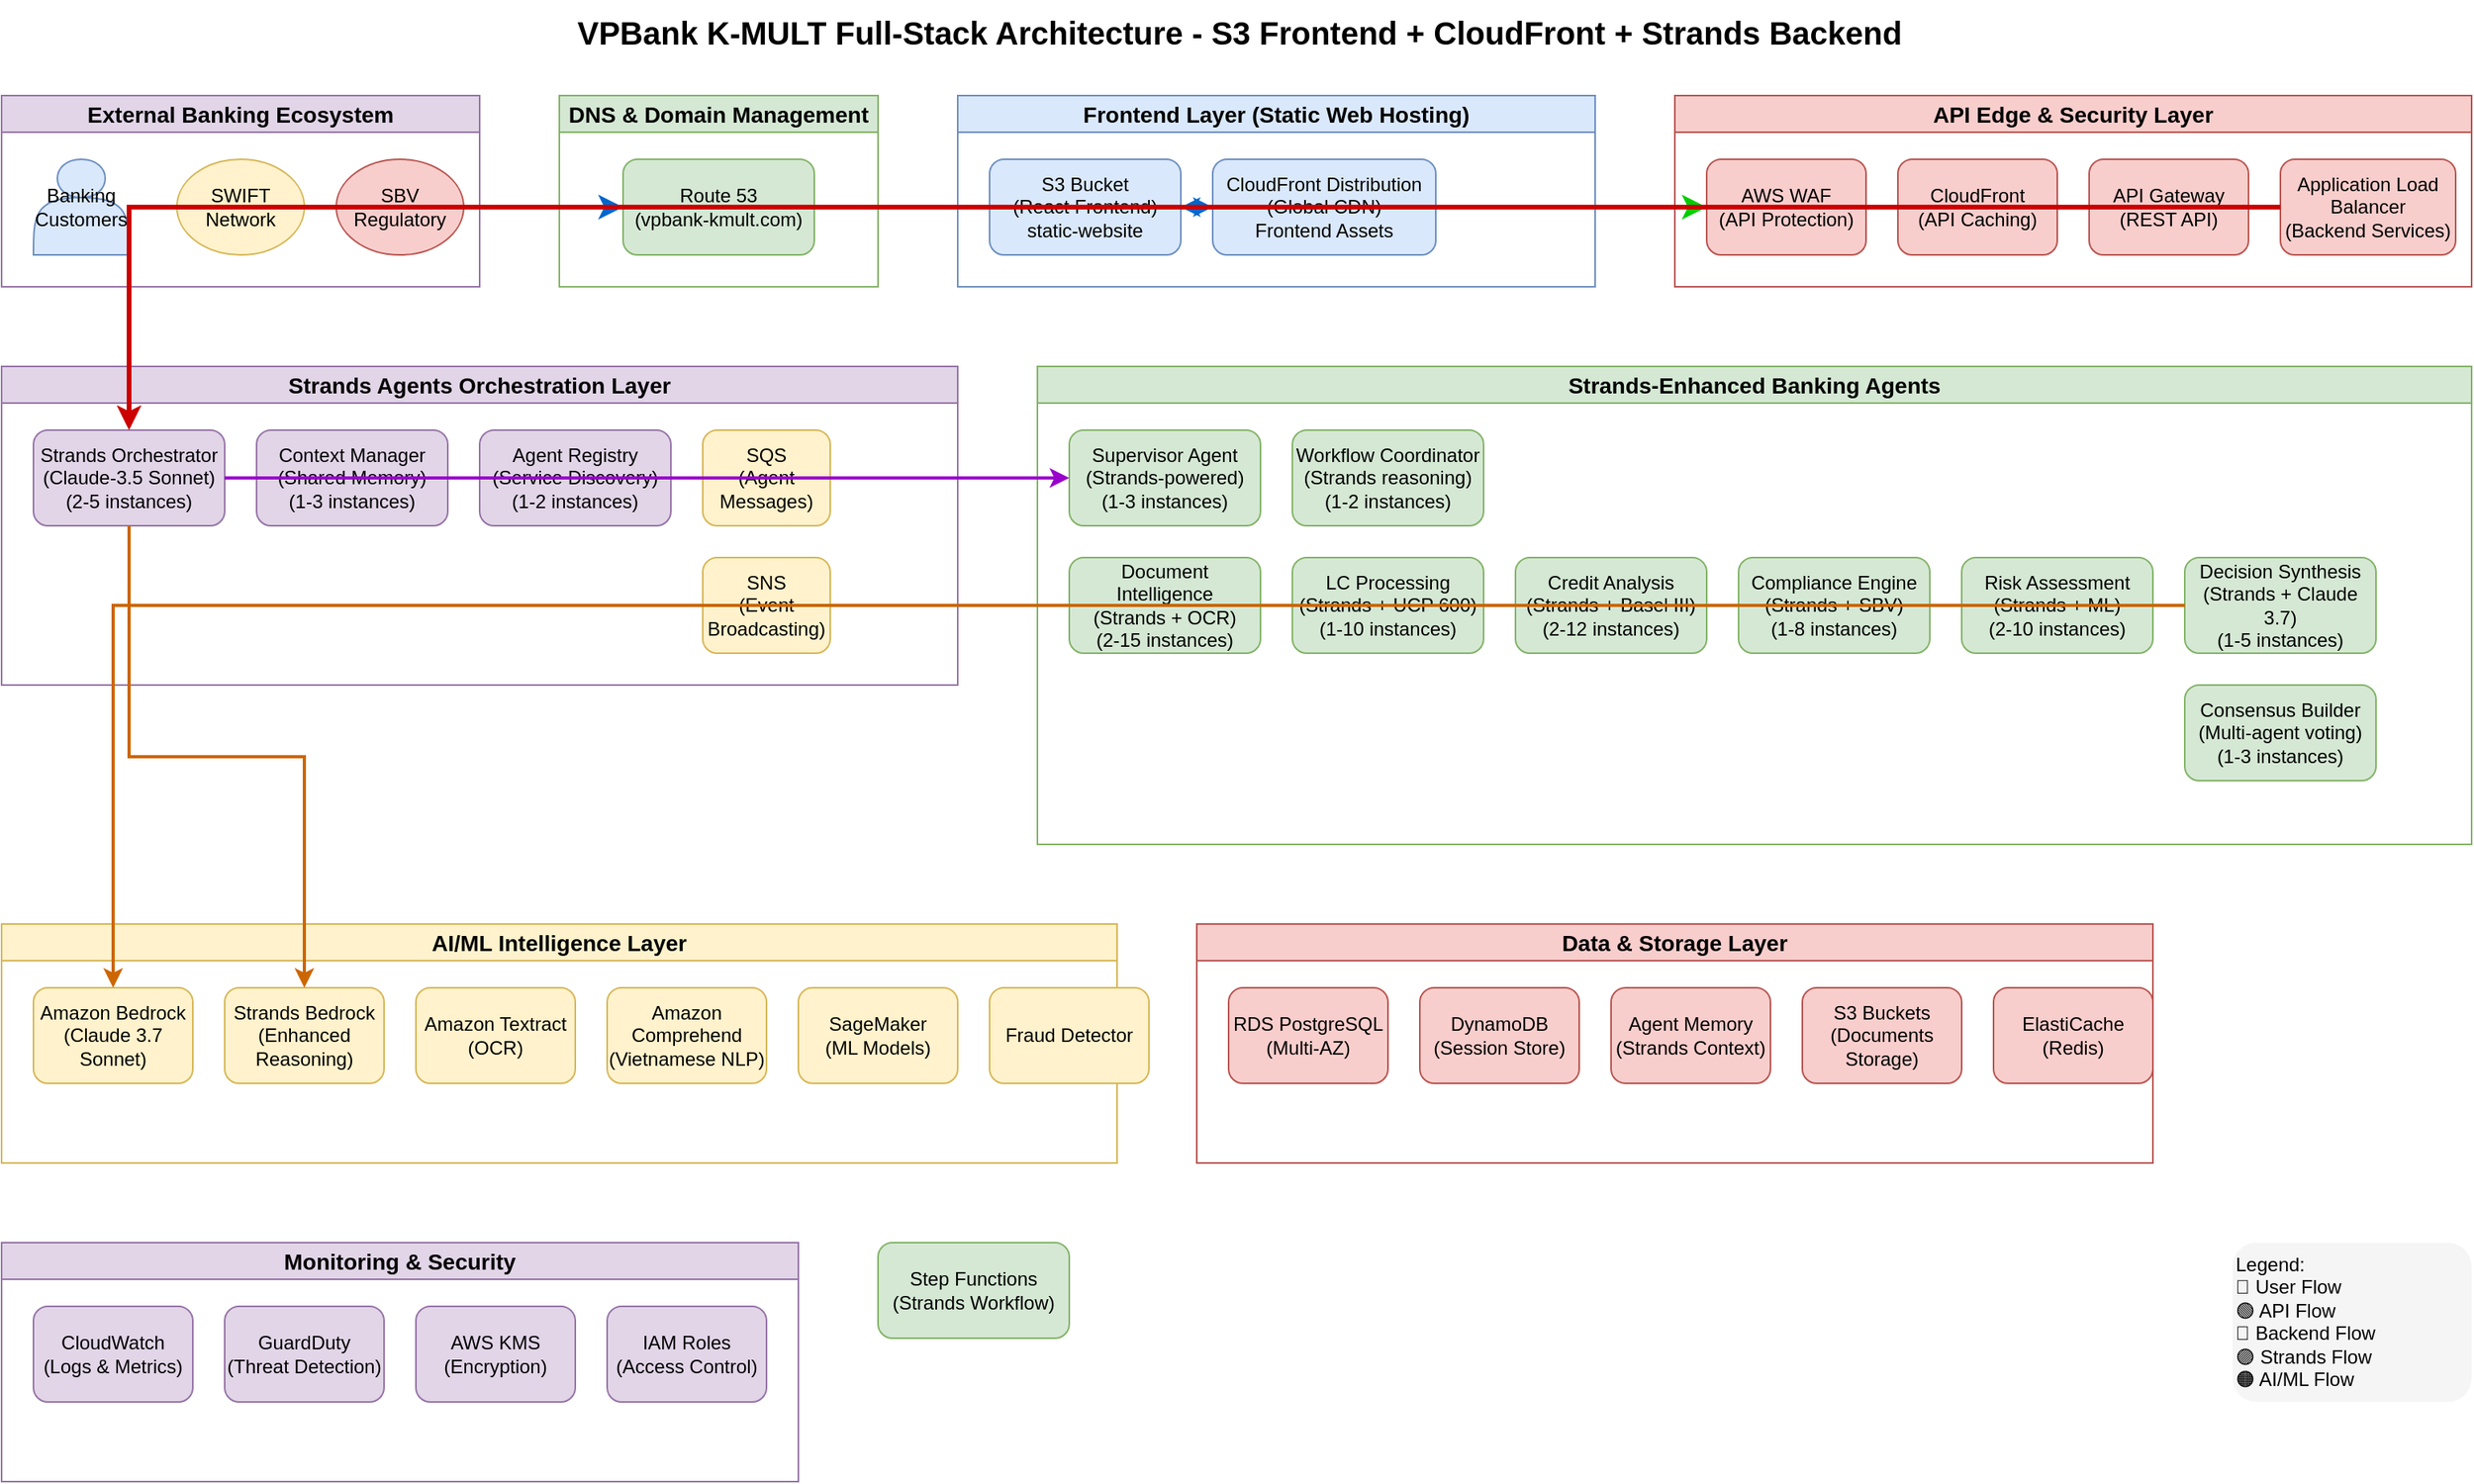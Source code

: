 <?xml version="1.0" encoding="UTF-8"?>
<mxfile version="24.7.17">
  <diagram name="VPBank K-MULT Full-Stack Architecture" id="vpbank-fullstack">
    <mxGraphModel dx="2074" dy="1196" grid="1" gridSize="10" guides="1" tooltips="1" connect="1" arrows="1" fold="1" page="1" pageScale="1" pageWidth="1654" pageHeight="2336" math="0" shadow="0">
      <root>
        <mxCell id="0" />
        <mxCell id="1" parent="0" />
        
        <!-- Title -->
        <mxCell id="title" value="VPBank K-MULT Full-Stack Architecture - S3 Frontend + CloudFront + Strands Backend" style="text;html=1;strokeColor=none;fillColor=none;align=center;verticalAlign=middle;whiteSpace=wrap;rounded=0;fontSize=20;fontStyle=1;" vertex="1" parent="1">
          <mxGeometry x="327" y="20" width="1000" height="40" as="geometry" />
        </mxCell>
        
        <!-- External Banking Ecosystem -->
        <mxCell id="external-cluster" value="External Banking Ecosystem" style="swimlane;whiteSpace=wrap;html=1;fontSize=14;fontStyle=1;fillColor=#e1d5e7;strokeColor=#9673a6;" vertex="1" parent="1">
          <mxGeometry x="50" y="80" width="300" height="120" as="geometry" />
        </mxCell>
        <mxCell id="customers" value="Banking Customers" style="shape=actor;whiteSpace=wrap;html=1;fillColor=#dae8fc;strokeColor=#6c8ebf;" vertex="1" parent="external-cluster">
          <mxGeometry x="20" y="40" width="60" height="60" as="geometry" />
        </mxCell>
        <mxCell id="swift" value="SWIFT Network" style="ellipse;whiteSpace=wrap;html=1;fillColor=#fff2cc;strokeColor=#d6b656;" vertex="1" parent="external-cluster">
          <mxGeometry x="110" y="40" width="80" height="60" as="geometry" />
        </mxCell>
        <mxCell id="regulatory" value="SBV Regulatory" style="ellipse;whiteSpace=wrap;html=1;fillColor=#f8cecc;strokeColor=#b85450;" vertex="1" parent="external-cluster">
          <mxGeometry x="210" y="40" width="80" height="60" as="geometry" />
        </mxCell>
        
        <!-- DNS Layer -->
        <mxCell id="dns-cluster" value="DNS &amp; Domain Management" style="swimlane;whiteSpace=wrap;html=1;fontSize=14;fontStyle=1;fillColor=#d5e8d4;strokeColor=#82b366;" vertex="1" parent="1">
          <mxGeometry x="400" y="80" width="200" height="120" as="geometry" />
        </mxCell>
        <mxCell id="route53" value="Route 53&#xa;(vpbank-kmult.com)" style="rounded=1;whiteSpace=wrap;html=1;fillColor=#d5e8d4;strokeColor=#82b366;" vertex="1" parent="dns-cluster">
          <mxGeometry x="40" y="40" width="120" height="60" as="geometry" />
        </mxCell>
        
        <!-- Frontend Layer -->
        <mxCell id="frontend-cluster" value="Frontend Layer (Static Web Hosting)" style="swimlane;whiteSpace=wrap;html=1;fontSize=14;fontStyle=1;fillColor=#dae8fc;strokeColor=#6c8ebf;" vertex="1" parent="1">
          <mxGeometry x="650" y="80" width="400" height="120" as="geometry" />
        </mxCell>
        <mxCell id="s3-frontend" value="S3 Bucket&#xa;(React Frontend)&#xa;static-website" style="rounded=1;whiteSpace=wrap;html=1;fillColor=#dae8fc;strokeColor=#6c8ebf;" vertex="1" parent="frontend-cluster">
          <mxGeometry x="20" y="40" width="120" height="60" as="geometry" />
        </mxCell>
        <mxCell id="cloudfront-frontend" value="CloudFront Distribution&#xa;(Global CDN)&#xa;Frontend Assets" style="rounded=1;whiteSpace=wrap;html=1;fillColor=#dae8fc;strokeColor=#6c8ebf;" vertex="1" parent="frontend-cluster">
          <mxGeometry x="160" y="40" width="140" height="60" as="geometry" />
        </mxCell>
        
        <!-- API Edge & Security Layer -->
        <mxCell id="api-security-cluster" value="API Edge &amp; Security Layer" style="swimlane;whiteSpace=wrap;html=1;fontSize=14;fontStyle=1;fillColor=#f8cecc;strokeColor=#b85450;" vertex="1" parent="1">
          <mxGeometry x="1100" y="80" width="500" height="120" as="geometry" />
        </mxCell>
        <mxCell id="waf" value="AWS WAF&#xa;(API Protection)" style="rounded=1;whiteSpace=wrap;html=1;fillColor=#f8cecc;strokeColor=#b85450;" vertex="1" parent="api-security-cluster">
          <mxGeometry x="20" y="40" width="100" height="60" as="geometry" />
        </mxCell>
        <mxCell id="cloudfront-api" value="CloudFront&#xa;(API Caching)" style="rounded=1;whiteSpace=wrap;html=1;fillColor=#f8cecc;strokeColor=#b85450;" vertex="1" parent="api-security-cluster">
          <mxGeometry x="140" y="40" width="100" height="60" as="geometry" />
        </mxCell>
        <mxCell id="api-gateway" value="API Gateway&#xa;(REST API)" style="rounded=1;whiteSpace=wrap;html=1;fillColor=#f8cecc;strokeColor=#b85450;" vertex="1" parent="api-security-cluster">
          <mxGeometry x="260" y="40" width="100" height="60" as="geometry" />
        </mxCell>
        <mxCell id="alb" value="Application Load Balancer&#xa;(Backend Services)" style="rounded=1;whiteSpace=wrap;html=1;fillColor=#f8cecc;strokeColor=#b85450;" vertex="1" parent="api-security-cluster">
          <mxGeometry x="380" y="40" width="110" height="60" as="geometry" />
        </mxCell>
        
        <!-- Strands Orchestration Layer -->
        <mxCell id="strands-cluster" value="Strands Agents Orchestration Layer" style="swimlane;whiteSpace=wrap;html=1;fontSize=14;fontStyle=1;fillColor=#e1d5e7;strokeColor=#9673a6;" vertex="1" parent="1">
          <mxGeometry x="50" y="250" width="600" height="200" as="geometry" />
        </mxCell>
        <mxCell id="strands-orchestrator" value="Strands Orchestrator&#xa;(Claude-3.5 Sonnet)&#xa;(2-5 instances)" style="rounded=1;whiteSpace=wrap;html=1;fillColor=#e1d5e7;strokeColor=#9673a6;" vertex="1" parent="strands-cluster">
          <mxGeometry x="20" y="40" width="120" height="60" as="geometry" />
        </mxCell>
        <mxCell id="context-manager" value="Context Manager&#xa;(Shared Memory)&#xa;(1-3 instances)" style="rounded=1;whiteSpace=wrap;html=1;fillColor=#e1d5e7;strokeColor=#9673a6;" vertex="1" parent="strands-cluster">
          <mxGeometry x="160" y="40" width="120" height="60" as="geometry" />
        </mxCell>
        <mxCell id="agent-registry" value="Agent Registry&#xa;(Service Discovery)&#xa;(1-2 instances)" style="rounded=1;whiteSpace=wrap;html=1;fillColor=#e1d5e7;strokeColor=#9673a6;" vertex="1" parent="strands-cluster">
          <mxGeometry x="300" y="40" width="120" height="60" as="geometry" />
        </mxCell>
        <mxCell id="sqs" value="SQS&#xa;(Agent Messages)" style="rounded=1;whiteSpace=wrap;html=1;fillColor=#fff2cc;strokeColor=#d6b656;" vertex="1" parent="strands-cluster">
          <mxGeometry x="440" y="40" width="80" height="60" as="geometry" />
        </mxCell>
        <mxCell id="sns" value="SNS&#xa;(Event Broadcasting)" style="rounded=1;whiteSpace=wrap;html=1;fillColor=#fff2cc;strokeColor=#d6b656;" vertex="1" parent="strands-cluster">
          <mxGeometry x="440" y="120" width="80" height="60" as="geometry" />
        </mxCell>
        
        <!-- Banking Agents -->
        <mxCell id="agents-cluster" value="Strands-Enhanced Banking Agents" style="swimlane;whiteSpace=wrap;html=1;fontSize=14;fontStyle=1;fillColor=#d5e8d4;strokeColor=#82b366;" vertex="1" parent="1">
          <mxGeometry x="700" y="250" width="900" height="300" as="geometry" />
        </mxCell>
        <mxCell id="supervisor" value="Supervisor Agent&#xa;(Strands-powered)&#xa;(1-3 instances)" style="rounded=1;whiteSpace=wrap;html=1;fillColor=#d5e8d4;strokeColor=#82b366;" vertex="1" parent="agents-cluster">
          <mxGeometry x="20" y="40" width="120" height="60" as="geometry" />
        </mxCell>
        <mxCell id="workflow-coordinator" value="Workflow Coordinator&#xa;(Strands reasoning)&#xa;(1-2 instances)" style="rounded=1;whiteSpace=wrap;html=1;fillColor=#d5e8d4;strokeColor=#82b366;" vertex="1" parent="agents-cluster">
          <mxGeometry x="160" y="40" width="120" height="60" as="geometry" />
        </mxCell>
        <mxCell id="doc-intel" value="Document Intelligence&#xa;(Strands + OCR)&#xa;(2-15 instances)" style="rounded=1;whiteSpace=wrap;html=1;fillColor=#d5e8d4;strokeColor=#82b366;" vertex="1" parent="agents-cluster">
          <mxGeometry x="20" y="120" width="120" height="60" as="geometry" />
        </mxCell>
        <mxCell id="lc-processing" value="LC Processing&#xa;(Strands + UCP 600)&#xa;(1-10 instances)" style="rounded=1;whiteSpace=wrap;html=1;fillColor=#d5e8d4;strokeColor=#82b366;" vertex="1" parent="agents-cluster">
          <mxGeometry x="160" y="120" width="120" height="60" as="geometry" />
        </mxCell>
        <mxCell id="credit-analysis" value="Credit Analysis&#xa;(Strands + Basel III)&#xa;(2-12 instances)" style="rounded=1;whiteSpace=wrap;html=1;fillColor=#d5e8d4;strokeColor=#82b366;" vertex="1" parent="agents-cluster">
          <mxGeometry x="300" y="120" width="120" height="60" as="geometry" />
        </mxCell>
        <mxCell id="compliance" value="Compliance Engine&#xa;(Strands + SBV)&#xa;(1-8 instances)" style="rounded=1;whiteSpace=wrap;html=1;fillColor=#d5e8d4;strokeColor=#82b366;" vertex="1" parent="agents-cluster">
          <mxGeometry x="440" y="120" width="120" height="60" as="geometry" />
        </mxCell>
        <mxCell id="risk-assessment" value="Risk Assessment&#xa;(Strands + ML)&#xa;(2-10 instances)" style="rounded=1;whiteSpace=wrap;html=1;fillColor=#d5e8d4;strokeColor=#82b366;" vertex="1" parent="agents-cluster">
          <mxGeometry x="580" y="120" width="120" height="60" as="geometry" />
        </mxCell>
        <mxCell id="decision-synthesis" value="Decision Synthesis&#xa;(Strands + Claude 3.7)&#xa;(1-5 instances)" style="rounded=1;whiteSpace=wrap;html=1;fillColor=#d5e8d4;strokeColor=#82b366;" vertex="1" parent="agents-cluster">
          <mxGeometry x="720" y="120" width="120" height="60" as="geometry" />
        </mxCell>
        <mxCell id="consensus-builder" value="Consensus Builder&#xa;(Multi-agent voting)&#xa;(1-3 instances)" style="rounded=1;whiteSpace=wrap;html=1;fillColor=#d5e8d4;strokeColor=#82b366;" vertex="1" parent="agents-cluster">
          <mxGeometry x="720" y="200" width="120" height="60" as="geometry" />
        </mxCell>
        
        <!-- AI/ML Layer -->
        <mxCell id="aiml-cluster" value="AI/ML Intelligence Layer" style="swimlane;whiteSpace=wrap;html=1;fontSize=14;fontStyle=1;fillColor=#fff2cc;strokeColor=#d6b656;" vertex="1" parent="1">
          <mxGeometry x="50" y="600" width="700" height="150" as="geometry" />
        </mxCell>
        <mxCell id="bedrock" value="Amazon Bedrock&#xa;(Claude 3.7 Sonnet)" style="rounded=1;whiteSpace=wrap;html=1;fillColor=#fff2cc;strokeColor=#d6b656;" vertex="1" parent="aiml-cluster">
          <mxGeometry x="20" y="40" width="100" height="60" as="geometry" />
        </mxCell>
        <mxCell id="strands-bedrock" value="Strands Bedrock&#xa;(Enhanced Reasoning)" style="rounded=1;whiteSpace=wrap;html=1;fillColor=#fff2cc;strokeColor=#d6b656;" vertex="1" parent="aiml-cluster">
          <mxGeometry x="140" y="40" width="100" height="60" as="geometry" />
        </mxCell>
        <mxCell id="textract" value="Amazon Textract&#xa;(OCR)" style="rounded=1;whiteSpace=wrap;html=1;fillColor=#fff2cc;strokeColor=#d6b656;" vertex="1" parent="aiml-cluster">
          <mxGeometry x="260" y="40" width="100" height="60" as="geometry" />
        </mxCell>
        <mxCell id="comprehend" value="Amazon Comprehend&#xa;(Vietnamese NLP)" style="rounded=1;whiteSpace=wrap;html=1;fillColor=#fff2cc;strokeColor=#d6b656;" vertex="1" parent="aiml-cluster">
          <mxGeometry x="380" y="40" width="100" height="60" as="geometry" />
        </mxCell>
        <mxCell id="sagemaker" value="SageMaker&#xa;(ML Models)" style="rounded=1;whiteSpace=wrap;html=1;fillColor=#fff2cc;strokeColor=#d6b656;" vertex="1" parent="aiml-cluster">
          <mxGeometry x="500" y="40" width="100" height="60" as="geometry" />
        </mxCell>
        <mxCell id="fraud-detector" value="Fraud Detector" style="rounded=1;whiteSpace=wrap;html=1;fillColor=#fff2cc;strokeColor=#d6b656;" vertex="1" parent="aiml-cluster">
          <mxGeometry x="620" y="40" width="100" height="60" as="geometry" />
        </mxCell>
        
        <!-- Data & Storage Layer -->
        <mxCell id="data-cluster" value="Data &amp; Storage Layer" style="swimlane;whiteSpace=wrap;html=1;fontSize=14;fontStyle=1;fillColor=#f8cecc;strokeColor=#b85450;" vertex="1" parent="1">
          <mxGeometry x="800" y="600" width="600" height="150" as="geometry" />
        </mxCell>
        <mxCell id="rds" value="RDS PostgreSQL&#xa;(Multi-AZ)" style="rounded=1;whiteSpace=wrap;html=1;fillColor=#f8cecc;strokeColor=#b85450;" vertex="1" parent="data-cluster">
          <mxGeometry x="20" y="40" width="100" height="60" as="geometry" />
        </mxCell>
        <mxCell id="dynamodb" value="DynamoDB&#xa;(Session Store)" style="rounded=1;whiteSpace=wrap;html=1;fillColor=#f8cecc;strokeColor=#b85450;" vertex="1" parent="data-cluster">
          <mxGeometry x="140" y="40" width="100" height="60" as="geometry" />
        </mxCell>
        <mxCell id="agent-memory" value="Agent Memory&#xa;(Strands Context)" style="rounded=1;whiteSpace=wrap;html=1;fillColor=#f8cecc;strokeColor=#b85450;" vertex="1" parent="data-cluster">
          <mxGeometry x="260" y="40" width="100" height="60" as="geometry" />
        </mxCell>
        <mxCell id="s3-documents" value="S3 Buckets&#xa;(Documents Storage)" style="rounded=1;whiteSpace=wrap;html=1;fillColor=#f8cecc;strokeColor=#b85450;" vertex="1" parent="data-cluster">
          <mxGeometry x="380" y="40" width="100" height="60" as="geometry" />
        </mxCell>
        <mxCell id="elasticache" value="ElastiCache&#xa;(Redis)" style="rounded=1;whiteSpace=wrap;html=1;fillColor=#f8cecc;strokeColor=#b85450;" vertex="1" parent="data-cluster">
          <mxGeometry x="500" y="40" width="100" height="60" as="geometry" />
        </mxCell>
        
        <!-- Monitoring & Security -->
        <mxCell id="monitoring-cluster" value="Monitoring &amp; Security" style="swimlane;whiteSpace=wrap;html=1;fontSize=14;fontStyle=1;fillColor=#e1d5e7;strokeColor=#9673a6;" vertex="1" parent="1">
          <mxGeometry x="50" y="800" width="500" height="150" as="geometry" />
        </mxCell>
        <mxCell id="cloudwatch" value="CloudWatch&#xa;(Logs &amp; Metrics)" style="rounded=1;whiteSpace=wrap;html=1;fillColor=#e1d5e7;strokeColor=#9673a6;" vertex="1" parent="monitoring-cluster">
          <mxGeometry x="20" y="40" width="100" height="60" as="geometry" />
        </mxCell>
        <mxCell id="guardduty" value="GuardDuty&#xa;(Threat Detection)" style="rounded=1;whiteSpace=wrap;html=1;fillColor=#e1d5e7;strokeColor=#9673a6;" vertex="1" parent="monitoring-cluster">
          <mxGeometry x="140" y="40" width="100" height="60" as="geometry" />
        </mxCell>
        <mxCell id="kms" value="AWS KMS&#xa;(Encryption)" style="rounded=1;whiteSpace=wrap;html=1;fillColor=#e1d5e7;strokeColor=#9673a6;" vertex="1" parent="monitoring-cluster">
          <mxGeometry x="260" y="40" width="100" height="60" as="geometry" />
        </mxCell>
        <mxCell id="iam" value="IAM Roles&#xa;(Access Control)" style="rounded=1;whiteSpace=wrap;html=1;fillColor=#e1d5e7;strokeColor=#9673a6;" vertex="1" parent="monitoring-cluster">
          <mxGeometry x="380" y="40" width="100" height="60" as="geometry" />
        </mxCell>
        
        <!-- Step Functions -->
        <mxCell id="step-functions" value="Step Functions&#xa;(Strands Workflow)" style="rounded=1;whiteSpace=wrap;html=1;fillColor=#d5e8d4;strokeColor=#82b366;" vertex="1" parent="1">
          <mxGeometry x="600" y="800" width="120" height="60" as="geometry" />
        </mxCell>
        
        <!-- Key Connections -->
        <mxCell id="conn1" style="edgeStyle=orthogonalEdgeStyle;rounded=0;orthogonalLoop=1;jettySize=auto;html=1;strokeColor=#0066CC;strokeWidth=3;" edge="1" parent="1" source="customers" target="route53">
          <mxGeometry relative="1" as="geometry" />
        </mxCell>
        <mxCell id="conn2" style="edgeStyle=orthogonalEdgeStyle;rounded=0;orthogonalLoop=1;jettySize=auto;html=1;strokeColor=#0066CC;strokeWidth=2;" edge="1" parent="1" source="route53" target="cloudfront-frontend">
          <mxGeometry relative="1" as="geometry" />
        </mxCell>
        <mxCell id="conn3" style="edgeStyle=orthogonalEdgeStyle;rounded=0;orthogonalLoop=1;jettySize=auto;html=1;strokeColor=#0066CC;strokeWidth=2;" edge="1" parent="1" source="cloudfront-frontend" target="s3-frontend">
          <mxGeometry relative="1" as="geometry" />
        </mxCell>
        <mxCell id="conn4" style="edgeStyle=orthogonalEdgeStyle;rounded=0;orthogonalLoop=1;jettySize=auto;html=1;strokeColor=#00CC00;strokeWidth=3;" edge="1" parent="1" source="s3-frontend" target="waf">
          <mxGeometry relative="1" as="geometry" />
        </mxCell>
        <mxCell id="conn5" style="edgeStyle=orthogonalEdgeStyle;rounded=0;orthogonalLoop=1;jettySize=auto;html=1;strokeColor=#CC0000;strokeWidth=3;" edge="1" parent="1" source="alb" target="strands-orchestrator">
          <mxGeometry relative="1" as="geometry" />
        </mxCell>
        <mxCell id="conn6" style="edgeStyle=orthogonalEdgeStyle;rounded=0;orthogonalLoop=1;jettySize=auto;html=1;strokeColor=#9900CC;strokeWidth=2;" edge="1" parent="1" source="strands-orchestrator" target="supervisor">
          <mxGeometry relative="1" as="geometry" />
        </mxCell>
        <mxCell id="conn7" style="edgeStyle=orthogonalEdgeStyle;rounded=0;orthogonalLoop=1;jettySize=auto;html=1;strokeColor=#CC6600;strokeWidth=2;" edge="1" parent="1" source="decision-synthesis" target="bedrock">
          <mxGeometry relative="1" as="geometry" />
        </mxCell>
        <mxCell id="conn8" style="edgeStyle=orthogonalEdgeStyle;rounded=0;orthogonalLoop=1;jettySize=auto;html=1;strokeColor=#CC6600;strokeWidth=2;" edge="1" parent="1" source="strands-orchestrator" target="strands-bedrock">
          <mxGeometry relative="1" as="geometry" />
        </mxCell>
        
        <!-- Legend -->
        <mxCell id="legend" value="Legend:&#xa;🔵 User Flow&#xa;🟢 API Flow&#xa;🔴 Backend Flow&#xa;🟣 Strands Flow&#xa;🟠 AI/ML Flow" style="text;html=1;strokeColor=none;fillColor=#f5f5f5;align=left;verticalAlign=top;whiteSpace=wrap;rounded=1;" vertex="1" parent="1">
          <mxGeometry x="1450" y="800" width="150" height="100" as="geometry" />
        </mxCell>
        
      </root>
    </mxGraphModel>
  </diagram>
</mxfile>

